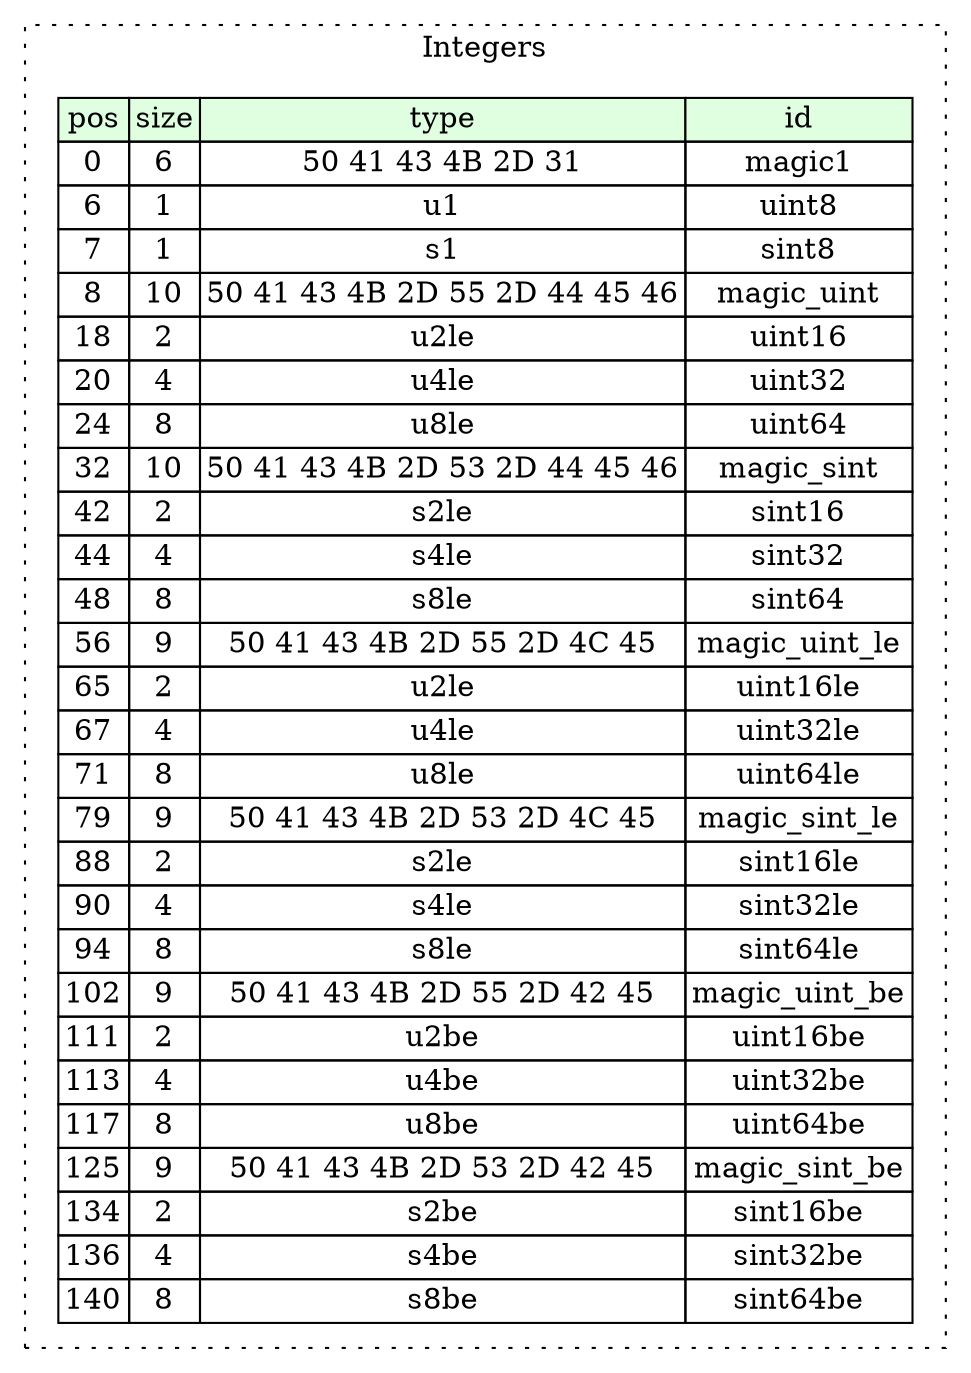 digraph {
	rankdir=LR;
	node [shape=plaintext];
	subgraph cluster__integers {
		label="Integers";
		graph[style=dotted];

		integers__seq [label=<<TABLE BORDER="0" CELLBORDER="1" CELLSPACING="0">
			<TR><TD BGCOLOR="#E0FFE0">pos</TD><TD BGCOLOR="#E0FFE0">size</TD><TD BGCOLOR="#E0FFE0">type</TD><TD BGCOLOR="#E0FFE0">id</TD></TR>
			<TR><TD PORT="magic1_pos">0</TD><TD PORT="magic1_size">6</TD><TD>50 41 43 4B 2D 31</TD><TD PORT="magic1_type">magic1</TD></TR>
			<TR><TD PORT="uint8_pos">6</TD><TD PORT="uint8_size">1</TD><TD>u1</TD><TD PORT="uint8_type">uint8</TD></TR>
			<TR><TD PORT="sint8_pos">7</TD><TD PORT="sint8_size">1</TD><TD>s1</TD><TD PORT="sint8_type">sint8</TD></TR>
			<TR><TD PORT="magic_uint_pos">8</TD><TD PORT="magic_uint_size">10</TD><TD>50 41 43 4B 2D 55 2D 44 45 46</TD><TD PORT="magic_uint_type">magic_uint</TD></TR>
			<TR><TD PORT="uint16_pos">18</TD><TD PORT="uint16_size">2</TD><TD>u2le</TD><TD PORT="uint16_type">uint16</TD></TR>
			<TR><TD PORT="uint32_pos">20</TD><TD PORT="uint32_size">4</TD><TD>u4le</TD><TD PORT="uint32_type">uint32</TD></TR>
			<TR><TD PORT="uint64_pos">24</TD><TD PORT="uint64_size">8</TD><TD>u8le</TD><TD PORT="uint64_type">uint64</TD></TR>
			<TR><TD PORT="magic_sint_pos">32</TD><TD PORT="magic_sint_size">10</TD><TD>50 41 43 4B 2D 53 2D 44 45 46</TD><TD PORT="magic_sint_type">magic_sint</TD></TR>
			<TR><TD PORT="sint16_pos">42</TD><TD PORT="sint16_size">2</TD><TD>s2le</TD><TD PORT="sint16_type">sint16</TD></TR>
			<TR><TD PORT="sint32_pos">44</TD><TD PORT="sint32_size">4</TD><TD>s4le</TD><TD PORT="sint32_type">sint32</TD></TR>
			<TR><TD PORT="sint64_pos">48</TD><TD PORT="sint64_size">8</TD><TD>s8le</TD><TD PORT="sint64_type">sint64</TD></TR>
			<TR><TD PORT="magic_uint_le_pos">56</TD><TD PORT="magic_uint_le_size">9</TD><TD>50 41 43 4B 2D 55 2D 4C 45</TD><TD PORT="magic_uint_le_type">magic_uint_le</TD></TR>
			<TR><TD PORT="uint16le_pos">65</TD><TD PORT="uint16le_size">2</TD><TD>u2le</TD><TD PORT="uint16le_type">uint16le</TD></TR>
			<TR><TD PORT="uint32le_pos">67</TD><TD PORT="uint32le_size">4</TD><TD>u4le</TD><TD PORT="uint32le_type">uint32le</TD></TR>
			<TR><TD PORT="uint64le_pos">71</TD><TD PORT="uint64le_size">8</TD><TD>u8le</TD><TD PORT="uint64le_type">uint64le</TD></TR>
			<TR><TD PORT="magic_sint_le_pos">79</TD><TD PORT="magic_sint_le_size">9</TD><TD>50 41 43 4B 2D 53 2D 4C 45</TD><TD PORT="magic_sint_le_type">magic_sint_le</TD></TR>
			<TR><TD PORT="sint16le_pos">88</TD><TD PORT="sint16le_size">2</TD><TD>s2le</TD><TD PORT="sint16le_type">sint16le</TD></TR>
			<TR><TD PORT="sint32le_pos">90</TD><TD PORT="sint32le_size">4</TD><TD>s4le</TD><TD PORT="sint32le_type">sint32le</TD></TR>
			<TR><TD PORT="sint64le_pos">94</TD><TD PORT="sint64le_size">8</TD><TD>s8le</TD><TD PORT="sint64le_type">sint64le</TD></TR>
			<TR><TD PORT="magic_uint_be_pos">102</TD><TD PORT="magic_uint_be_size">9</TD><TD>50 41 43 4B 2D 55 2D 42 45</TD><TD PORT="magic_uint_be_type">magic_uint_be</TD></TR>
			<TR><TD PORT="uint16be_pos">111</TD><TD PORT="uint16be_size">2</TD><TD>u2be</TD><TD PORT="uint16be_type">uint16be</TD></TR>
			<TR><TD PORT="uint32be_pos">113</TD><TD PORT="uint32be_size">4</TD><TD>u4be</TD><TD PORT="uint32be_type">uint32be</TD></TR>
			<TR><TD PORT="uint64be_pos">117</TD><TD PORT="uint64be_size">8</TD><TD>u8be</TD><TD PORT="uint64be_type">uint64be</TD></TR>
			<TR><TD PORT="magic_sint_be_pos">125</TD><TD PORT="magic_sint_be_size">9</TD><TD>50 41 43 4B 2D 53 2D 42 45</TD><TD PORT="magic_sint_be_type">magic_sint_be</TD></TR>
			<TR><TD PORT="sint16be_pos">134</TD><TD PORT="sint16be_size">2</TD><TD>s2be</TD><TD PORT="sint16be_type">sint16be</TD></TR>
			<TR><TD PORT="sint32be_pos">136</TD><TD PORT="sint32be_size">4</TD><TD>s4be</TD><TD PORT="sint32be_type">sint32be</TD></TR>
			<TR><TD PORT="sint64be_pos">140</TD><TD PORT="sint64be_size">8</TD><TD>s8be</TD><TD PORT="sint64be_type">sint64be</TD></TR>
		</TABLE>>];
	}
}
